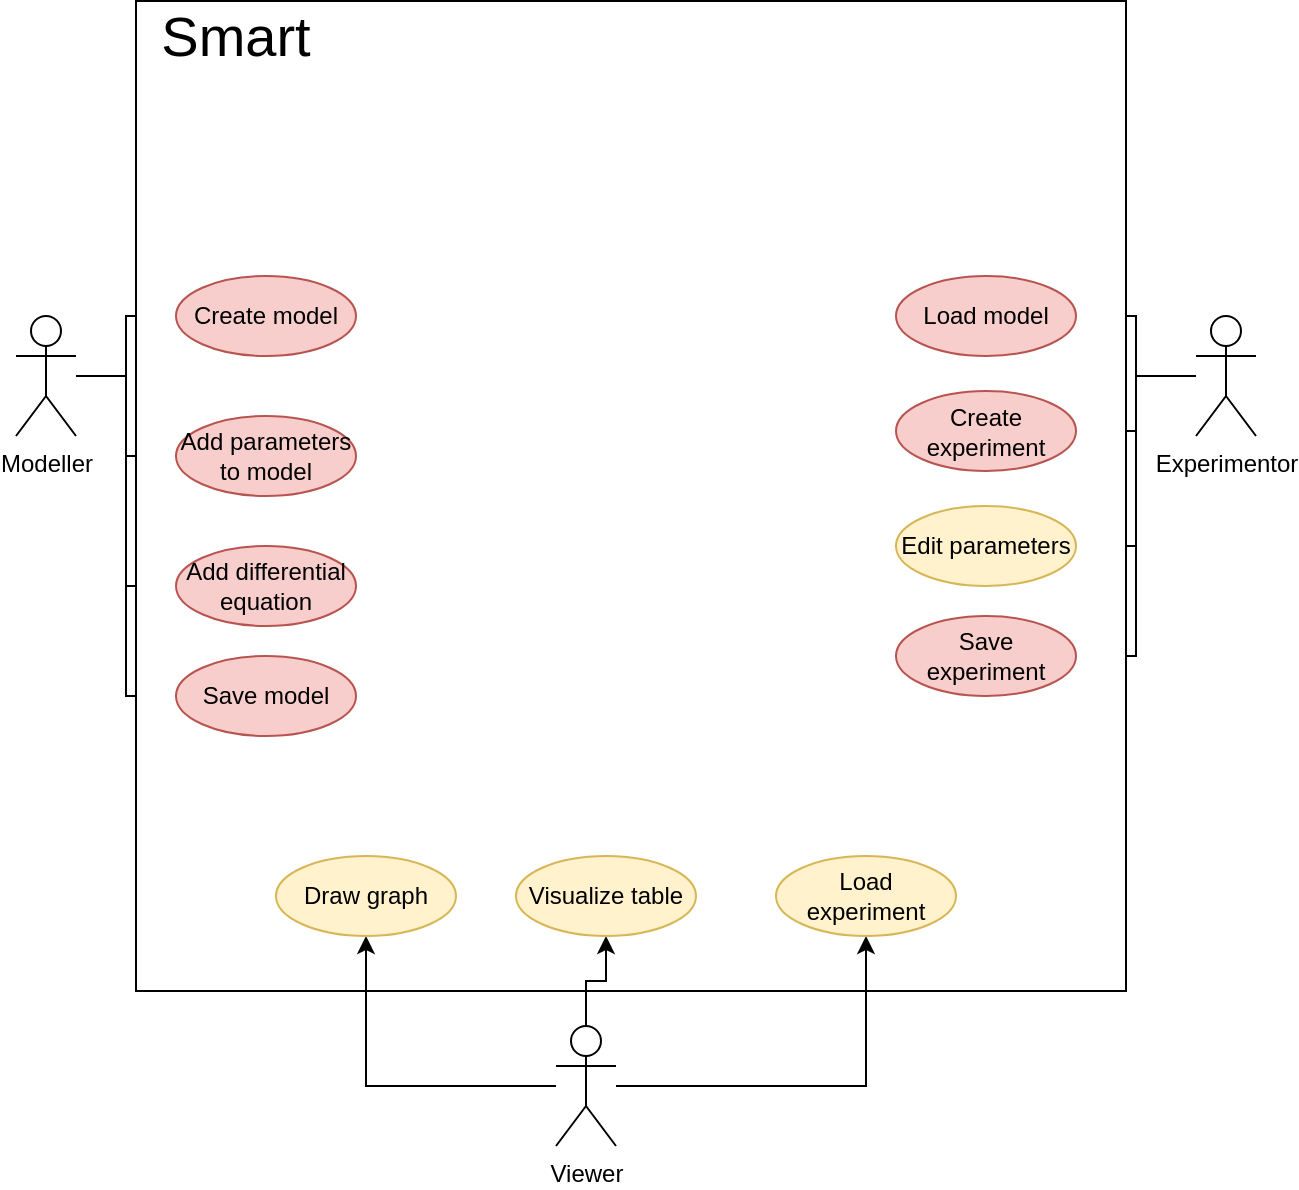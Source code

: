 <mxfile version="10.6.0" type="device"><diagram id="l25JHIkCNW2GhHRgmO6U" name="Page-1"><mxGraphModel dx="1010" dy="577" grid="1" gridSize="10" guides="1" tooltips="1" connect="1" arrows="1" fold="1" page="1" pageScale="1" pageWidth="850" pageHeight="1100" math="0" shadow="0"><root><mxCell id="0"/><mxCell id="1" parent="0"/><mxCell id="x-AQJ3GH7QEK3yO7PfLj-28" style="edgeStyle=orthogonalEdgeStyle;rounded=0;orthogonalLoop=1;jettySize=auto;html=1;" edge="1" parent="1" source="x-AQJ3GH7QEK3yO7PfLj-1" target="x-AQJ3GH7QEK3yO7PfLj-14"><mxGeometry relative="1" as="geometry"/></mxCell><mxCell id="x-AQJ3GH7QEK3yO7PfLj-29" style="edgeStyle=orthogonalEdgeStyle;rounded=0;orthogonalLoop=1;jettySize=auto;html=1;" edge="1" parent="1" source="x-AQJ3GH7QEK3yO7PfLj-1" target="x-AQJ3GH7QEK3yO7PfLj-19"><mxGeometry relative="1" as="geometry"/></mxCell><mxCell id="x-AQJ3GH7QEK3yO7PfLj-30" style="edgeStyle=orthogonalEdgeStyle;rounded=0;orthogonalLoop=1;jettySize=auto;html=1;entryX=0;entryY=0.5;entryDx=0;entryDy=0;" edge="1" parent="1" source="x-AQJ3GH7QEK3yO7PfLj-1" target="x-AQJ3GH7QEK3yO7PfLj-20"><mxGeometry relative="1" as="geometry"/></mxCell><mxCell id="x-AQJ3GH7QEK3yO7PfLj-31" style="edgeStyle=orthogonalEdgeStyle;rounded=0;orthogonalLoop=1;jettySize=auto;html=1;entryX=0;entryY=0.5;entryDx=0;entryDy=0;" edge="1" parent="1" source="x-AQJ3GH7QEK3yO7PfLj-1" target="x-AQJ3GH7QEK3yO7PfLj-15"><mxGeometry relative="1" as="geometry"/></mxCell><mxCell id="x-AQJ3GH7QEK3yO7PfLj-1" value="Modeller" style="shape=umlActor;verticalLabelPosition=bottom;labelBackgroundColor=#ffffff;verticalAlign=top;html=1;" vertex="1" parent="1"><mxGeometry x="80" y="220" width="30" height="60" as="geometry"/></mxCell><mxCell id="x-AQJ3GH7QEK3yO7PfLj-32" style="edgeStyle=orthogonalEdgeStyle;rounded=0;orthogonalLoop=1;jettySize=auto;html=1;entryX=1;entryY=0.5;entryDx=0;entryDy=0;" edge="1" parent="1" source="x-AQJ3GH7QEK3yO7PfLj-7" target="x-AQJ3GH7QEK3yO7PfLj-16"><mxGeometry relative="1" as="geometry"/></mxCell><mxCell id="x-AQJ3GH7QEK3yO7PfLj-33" style="edgeStyle=orthogonalEdgeStyle;rounded=0;orthogonalLoop=1;jettySize=auto;html=1;" edge="1" parent="1" source="x-AQJ3GH7QEK3yO7PfLj-7" target="x-AQJ3GH7QEK3yO7PfLj-17"><mxGeometry relative="1" as="geometry"/></mxCell><mxCell id="x-AQJ3GH7QEK3yO7PfLj-34" style="edgeStyle=orthogonalEdgeStyle;rounded=0;orthogonalLoop=1;jettySize=auto;html=1;entryX=1;entryY=0.5;entryDx=0;entryDy=0;" edge="1" parent="1" source="x-AQJ3GH7QEK3yO7PfLj-7" target="x-AQJ3GH7QEK3yO7PfLj-18"><mxGeometry relative="1" as="geometry"/></mxCell><mxCell id="x-AQJ3GH7QEK3yO7PfLj-35" style="edgeStyle=orthogonalEdgeStyle;rounded=0;orthogonalLoop=1;jettySize=auto;html=1;entryX=1;entryY=0.5;entryDx=0;entryDy=0;" edge="1" parent="1" source="x-AQJ3GH7QEK3yO7PfLj-7" target="x-AQJ3GH7QEK3yO7PfLj-25"><mxGeometry relative="1" as="geometry"/></mxCell><mxCell id="x-AQJ3GH7QEK3yO7PfLj-7" value="Experimentor" style="shape=umlActor;verticalLabelPosition=bottom;labelBackgroundColor=#ffffff;verticalAlign=top;html=1;" vertex="1" parent="1"><mxGeometry x="670" y="220" width="30" height="60" as="geometry"/></mxCell><mxCell id="x-AQJ3GH7QEK3yO7PfLj-8" value="" style="whiteSpace=wrap;html=1;aspect=fixed;" vertex="1" parent="1"><mxGeometry x="140" y="62.5" width="495" height="495" as="geometry"/></mxCell><mxCell id="x-AQJ3GH7QEK3yO7PfLj-36" style="edgeStyle=orthogonalEdgeStyle;rounded=0;orthogonalLoop=1;jettySize=auto;html=1;" edge="1" parent="1" source="x-AQJ3GH7QEK3yO7PfLj-10" target="x-AQJ3GH7QEK3yO7PfLj-24"><mxGeometry relative="1" as="geometry"/></mxCell><mxCell id="x-AQJ3GH7QEK3yO7PfLj-37" style="edgeStyle=orthogonalEdgeStyle;rounded=0;orthogonalLoop=1;jettySize=auto;html=1;" edge="1" parent="1" source="x-AQJ3GH7QEK3yO7PfLj-10" target="x-AQJ3GH7QEK3yO7PfLj-21"><mxGeometry relative="1" as="geometry"/></mxCell><mxCell id="x-AQJ3GH7QEK3yO7PfLj-38" style="edgeStyle=orthogonalEdgeStyle;rounded=0;orthogonalLoop=1;jettySize=auto;html=1;entryX=0.5;entryY=1;entryDx=0;entryDy=0;" edge="1" parent="1" source="x-AQJ3GH7QEK3yO7PfLj-10" target="x-AQJ3GH7QEK3yO7PfLj-26"><mxGeometry relative="1" as="geometry"/></mxCell><mxCell id="x-AQJ3GH7QEK3yO7PfLj-10" value="Viewer" style="shape=umlActor;verticalLabelPosition=bottom;labelBackgroundColor=#ffffff;verticalAlign=top;html=1;" vertex="1" parent="1"><mxGeometry x="350" y="575" width="30" height="60" as="geometry"/></mxCell><mxCell id="x-AQJ3GH7QEK3yO7PfLj-13" value="&lt;font style=&quot;font-size: 28px&quot;&gt;Smart &lt;/font&gt;" style="text;html=1;strokeColor=none;fillColor=none;align=center;verticalAlign=middle;whiteSpace=wrap;rounded=0;" vertex="1" parent="1"><mxGeometry x="170" y="70" width="40" height="20" as="geometry"/></mxCell><mxCell id="x-AQJ3GH7QEK3yO7PfLj-14" value="Create model" style="ellipse;whiteSpace=wrap;html=1;fillColor=#f8cecc;strokeColor=#b85450;" vertex="1" parent="1"><mxGeometry x="160" y="200" width="90" height="40" as="geometry"/></mxCell><mxCell id="x-AQJ3GH7QEK3yO7PfLj-15" value="Save model" style="ellipse;whiteSpace=wrap;html=1;fillColor=#f8cecc;strokeColor=#b85450;" vertex="1" parent="1"><mxGeometry x="160" y="390" width="90" height="40" as="geometry"/></mxCell><mxCell id="x-AQJ3GH7QEK3yO7PfLj-16" value="Load model" style="ellipse;whiteSpace=wrap;html=1;fillColor=#f8cecc;strokeColor=#b85450;" vertex="1" parent="1"><mxGeometry x="520" y="200" width="90" height="40" as="geometry"/></mxCell><mxCell id="x-AQJ3GH7QEK3yO7PfLj-17" value="Create experiment" style="ellipse;whiteSpace=wrap;html=1;fillColor=#f8cecc;strokeColor=#b85450;" vertex="1" parent="1"><mxGeometry x="520" y="257.5" width="90" height="40" as="geometry"/></mxCell><mxCell id="x-AQJ3GH7QEK3yO7PfLj-18" value="Edit parameters" style="ellipse;whiteSpace=wrap;html=1;fillColor=#fff2cc;strokeColor=#d6b656;" vertex="1" parent="1"><mxGeometry x="520" y="315" width="90" height="40" as="geometry"/></mxCell><mxCell id="x-AQJ3GH7QEK3yO7PfLj-19" value="Add parameters to model" style="ellipse;whiteSpace=wrap;html=1;fillColor=#f8cecc;strokeColor=#b85450;" vertex="1" parent="1"><mxGeometry x="160" y="270" width="90" height="40" as="geometry"/></mxCell><mxCell id="x-AQJ3GH7QEK3yO7PfLj-20" value="Add differential equation" style="ellipse;whiteSpace=wrap;html=1;fillColor=#f8cecc;strokeColor=#b85450;" vertex="1" parent="1"><mxGeometry x="160" y="335" width="90" height="40" as="geometry"/></mxCell><mxCell id="x-AQJ3GH7QEK3yO7PfLj-21" value="Visualize table" style="ellipse;whiteSpace=wrap;html=1;fillColor=#fff2cc;strokeColor=#d6b656;" vertex="1" parent="1"><mxGeometry x="330" y="490" width="90" height="40" as="geometry"/></mxCell><mxCell id="x-AQJ3GH7QEK3yO7PfLj-24" value="Load experiment" style="ellipse;whiteSpace=wrap;html=1;fillColor=#fff2cc;strokeColor=#d6b656;" vertex="1" parent="1"><mxGeometry x="460" y="490" width="90" height="40" as="geometry"/></mxCell><mxCell id="x-AQJ3GH7QEK3yO7PfLj-25" value="Save experiment" style="ellipse;whiteSpace=wrap;html=1;fillColor=#f8cecc;strokeColor=#b85450;" vertex="1" parent="1"><mxGeometry x="520" y="370" width="90" height="40" as="geometry"/></mxCell><mxCell id="x-AQJ3GH7QEK3yO7PfLj-26" value="Draw graph" style="ellipse;whiteSpace=wrap;html=1;fillColor=#fff2cc;strokeColor=#d6b656;" vertex="1" parent="1"><mxGeometry x="210" y="490" width="90" height="40" as="geometry"/></mxCell></root></mxGraphModel></diagram></mxfile>